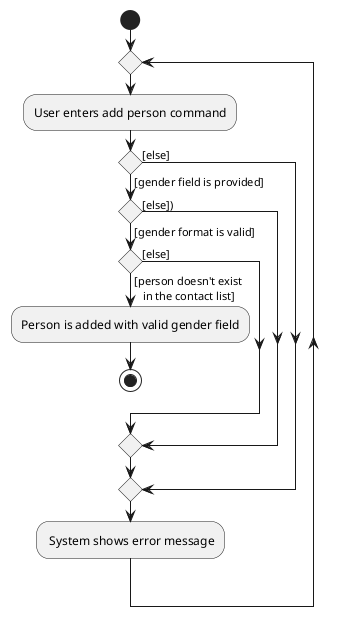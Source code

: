 @startuml
start
repeat
:User enters add person command;
if () then ([gender field is provided])
  if () then ([gender format is valid])
    if () then ([person doesn't exist
   in the contact list])
      :Person is added with valid gender field;
      stop
    else ([else])
    endif
  else ([else]))
  endif
else ([else])
endif
: System shows error message;
repeat while;
@enduml


